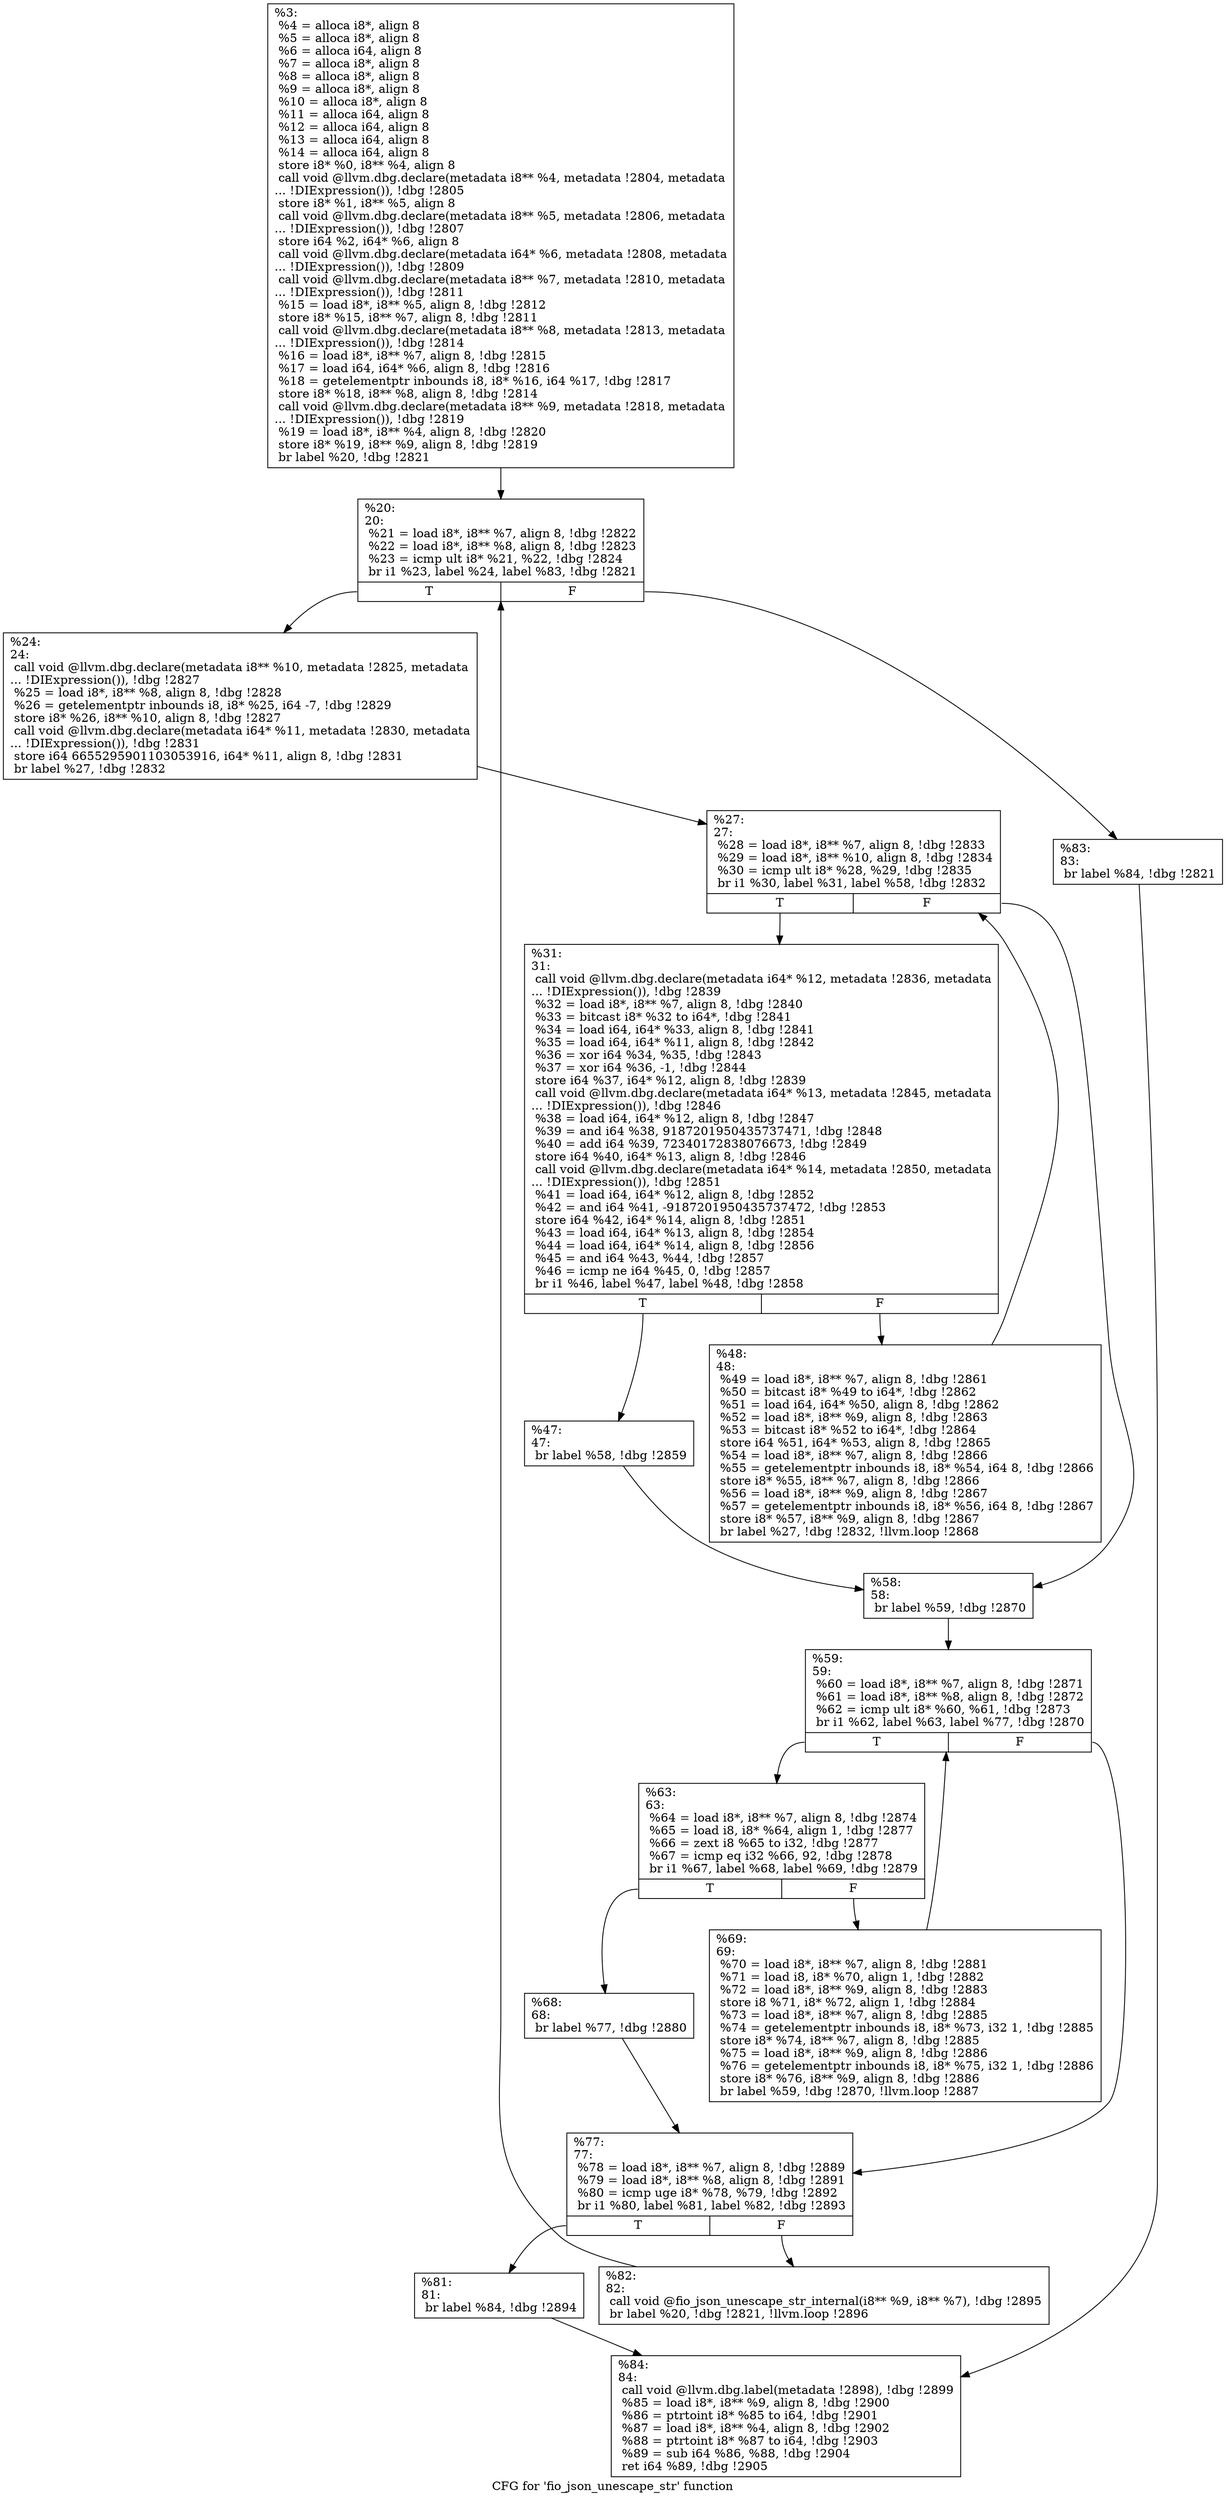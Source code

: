 digraph "CFG for 'fio_json_unescape_str' function" {
	label="CFG for 'fio_json_unescape_str' function";

	Node0x55685173bd30 [shape=record,label="{%3:\l  %4 = alloca i8*, align 8\l  %5 = alloca i8*, align 8\l  %6 = alloca i64, align 8\l  %7 = alloca i8*, align 8\l  %8 = alloca i8*, align 8\l  %9 = alloca i8*, align 8\l  %10 = alloca i8*, align 8\l  %11 = alloca i64, align 8\l  %12 = alloca i64, align 8\l  %13 = alloca i64, align 8\l  %14 = alloca i64, align 8\l  store i8* %0, i8** %4, align 8\l  call void @llvm.dbg.declare(metadata i8** %4, metadata !2804, metadata\l... !DIExpression()), !dbg !2805\l  store i8* %1, i8** %5, align 8\l  call void @llvm.dbg.declare(metadata i8** %5, metadata !2806, metadata\l... !DIExpression()), !dbg !2807\l  store i64 %2, i64* %6, align 8\l  call void @llvm.dbg.declare(metadata i64* %6, metadata !2808, metadata\l... !DIExpression()), !dbg !2809\l  call void @llvm.dbg.declare(metadata i8** %7, metadata !2810, metadata\l... !DIExpression()), !dbg !2811\l  %15 = load i8*, i8** %5, align 8, !dbg !2812\l  store i8* %15, i8** %7, align 8, !dbg !2811\l  call void @llvm.dbg.declare(metadata i8** %8, metadata !2813, metadata\l... !DIExpression()), !dbg !2814\l  %16 = load i8*, i8** %7, align 8, !dbg !2815\l  %17 = load i64, i64* %6, align 8, !dbg !2816\l  %18 = getelementptr inbounds i8, i8* %16, i64 %17, !dbg !2817\l  store i8* %18, i8** %8, align 8, !dbg !2814\l  call void @llvm.dbg.declare(metadata i8** %9, metadata !2818, metadata\l... !DIExpression()), !dbg !2819\l  %19 = load i8*, i8** %4, align 8, !dbg !2820\l  store i8* %19, i8** %9, align 8, !dbg !2819\l  br label %20, !dbg !2821\l}"];
	Node0x55685173bd30 -> Node0x55685173be90;
	Node0x55685173be90 [shape=record,label="{%20:\l20:                                               \l  %21 = load i8*, i8** %7, align 8, !dbg !2822\l  %22 = load i8*, i8** %8, align 8, !dbg !2823\l  %23 = icmp ult i8* %21, %22, !dbg !2824\l  br i1 %23, label %24, label %83, !dbg !2821\l|{<s0>T|<s1>F}}"];
	Node0x55685173be90:s0 -> Node0x55685173bee0;
	Node0x55685173be90:s1 -> Node0x55685173c2f0;
	Node0x55685173bee0 [shape=record,label="{%24:\l24:                                               \l  call void @llvm.dbg.declare(metadata i8** %10, metadata !2825, metadata\l... !DIExpression()), !dbg !2827\l  %25 = load i8*, i8** %8, align 8, !dbg !2828\l  %26 = getelementptr inbounds i8, i8* %25, i64 -7, !dbg !2829\l  store i8* %26, i8** %10, align 8, !dbg !2827\l  call void @llvm.dbg.declare(metadata i64* %11, metadata !2830, metadata\l... !DIExpression()), !dbg !2831\l  store i64 6655295901103053916, i64* %11, align 8, !dbg !2831\l  br label %27, !dbg !2832\l}"];
	Node0x55685173bee0 -> Node0x55685173bf30;
	Node0x55685173bf30 [shape=record,label="{%27:\l27:                                               \l  %28 = load i8*, i8** %7, align 8, !dbg !2833\l  %29 = load i8*, i8** %10, align 8, !dbg !2834\l  %30 = icmp ult i8* %28, %29, !dbg !2835\l  br i1 %30, label %31, label %58, !dbg !2832\l|{<s0>T|<s1>F}}"];
	Node0x55685173bf30:s0 -> Node0x55685173bf80;
	Node0x55685173bf30:s1 -> Node0x55685173c070;
	Node0x55685173bf80 [shape=record,label="{%31:\l31:                                               \l  call void @llvm.dbg.declare(metadata i64* %12, metadata !2836, metadata\l... !DIExpression()), !dbg !2839\l  %32 = load i8*, i8** %7, align 8, !dbg !2840\l  %33 = bitcast i8* %32 to i64*, !dbg !2841\l  %34 = load i64, i64* %33, align 8, !dbg !2841\l  %35 = load i64, i64* %11, align 8, !dbg !2842\l  %36 = xor i64 %34, %35, !dbg !2843\l  %37 = xor i64 %36, -1, !dbg !2844\l  store i64 %37, i64* %12, align 8, !dbg !2839\l  call void @llvm.dbg.declare(metadata i64* %13, metadata !2845, metadata\l... !DIExpression()), !dbg !2846\l  %38 = load i64, i64* %12, align 8, !dbg !2847\l  %39 = and i64 %38, 9187201950435737471, !dbg !2848\l  %40 = add i64 %39, 72340172838076673, !dbg !2849\l  store i64 %40, i64* %13, align 8, !dbg !2846\l  call void @llvm.dbg.declare(metadata i64* %14, metadata !2850, metadata\l... !DIExpression()), !dbg !2851\l  %41 = load i64, i64* %12, align 8, !dbg !2852\l  %42 = and i64 %41, -9187201950435737472, !dbg !2853\l  store i64 %42, i64* %14, align 8, !dbg !2851\l  %43 = load i64, i64* %13, align 8, !dbg !2854\l  %44 = load i64, i64* %14, align 8, !dbg !2856\l  %45 = and i64 %43, %44, !dbg !2857\l  %46 = icmp ne i64 %45, 0, !dbg !2857\l  br i1 %46, label %47, label %48, !dbg !2858\l|{<s0>T|<s1>F}}"];
	Node0x55685173bf80:s0 -> Node0x55685173bfd0;
	Node0x55685173bf80:s1 -> Node0x55685173c020;
	Node0x55685173bfd0 [shape=record,label="{%47:\l47:                                               \l  br label %58, !dbg !2859\l}"];
	Node0x55685173bfd0 -> Node0x55685173c070;
	Node0x55685173c020 [shape=record,label="{%48:\l48:                                               \l  %49 = load i8*, i8** %7, align 8, !dbg !2861\l  %50 = bitcast i8* %49 to i64*, !dbg !2862\l  %51 = load i64, i64* %50, align 8, !dbg !2862\l  %52 = load i8*, i8** %9, align 8, !dbg !2863\l  %53 = bitcast i8* %52 to i64*, !dbg !2864\l  store i64 %51, i64* %53, align 8, !dbg !2865\l  %54 = load i8*, i8** %7, align 8, !dbg !2866\l  %55 = getelementptr inbounds i8, i8* %54, i64 8, !dbg !2866\l  store i8* %55, i8** %7, align 8, !dbg !2866\l  %56 = load i8*, i8** %9, align 8, !dbg !2867\l  %57 = getelementptr inbounds i8, i8* %56, i64 8, !dbg !2867\l  store i8* %57, i8** %9, align 8, !dbg !2867\l  br label %27, !dbg !2832, !llvm.loop !2868\l}"];
	Node0x55685173c020 -> Node0x55685173bf30;
	Node0x55685173c070 [shape=record,label="{%58:\l58:                                               \l  br label %59, !dbg !2870\l}"];
	Node0x55685173c070 -> Node0x55685173c0c0;
	Node0x55685173c0c0 [shape=record,label="{%59:\l59:                                               \l  %60 = load i8*, i8** %7, align 8, !dbg !2871\l  %61 = load i8*, i8** %8, align 8, !dbg !2872\l  %62 = icmp ult i8* %60, %61, !dbg !2873\l  br i1 %62, label %63, label %77, !dbg !2870\l|{<s0>T|<s1>F}}"];
	Node0x55685173c0c0:s0 -> Node0x55685173c110;
	Node0x55685173c0c0:s1 -> Node0x55685173c200;
	Node0x55685173c110 [shape=record,label="{%63:\l63:                                               \l  %64 = load i8*, i8** %7, align 8, !dbg !2874\l  %65 = load i8, i8* %64, align 1, !dbg !2877\l  %66 = zext i8 %65 to i32, !dbg !2877\l  %67 = icmp eq i32 %66, 92, !dbg !2878\l  br i1 %67, label %68, label %69, !dbg !2879\l|{<s0>T|<s1>F}}"];
	Node0x55685173c110:s0 -> Node0x55685173c160;
	Node0x55685173c110:s1 -> Node0x55685173c1b0;
	Node0x55685173c160 [shape=record,label="{%68:\l68:                                               \l  br label %77, !dbg !2880\l}"];
	Node0x55685173c160 -> Node0x55685173c200;
	Node0x55685173c1b0 [shape=record,label="{%69:\l69:                                               \l  %70 = load i8*, i8** %7, align 8, !dbg !2881\l  %71 = load i8, i8* %70, align 1, !dbg !2882\l  %72 = load i8*, i8** %9, align 8, !dbg !2883\l  store i8 %71, i8* %72, align 1, !dbg !2884\l  %73 = load i8*, i8** %7, align 8, !dbg !2885\l  %74 = getelementptr inbounds i8, i8* %73, i32 1, !dbg !2885\l  store i8* %74, i8** %7, align 8, !dbg !2885\l  %75 = load i8*, i8** %9, align 8, !dbg !2886\l  %76 = getelementptr inbounds i8, i8* %75, i32 1, !dbg !2886\l  store i8* %76, i8** %9, align 8, !dbg !2886\l  br label %59, !dbg !2870, !llvm.loop !2887\l}"];
	Node0x55685173c1b0 -> Node0x55685173c0c0;
	Node0x55685173c200 [shape=record,label="{%77:\l77:                                               \l  %78 = load i8*, i8** %7, align 8, !dbg !2889\l  %79 = load i8*, i8** %8, align 8, !dbg !2891\l  %80 = icmp uge i8* %78, %79, !dbg !2892\l  br i1 %80, label %81, label %82, !dbg !2893\l|{<s0>T|<s1>F}}"];
	Node0x55685173c200:s0 -> Node0x55685173c250;
	Node0x55685173c200:s1 -> Node0x55685173c2a0;
	Node0x55685173c250 [shape=record,label="{%81:\l81:                                               \l  br label %84, !dbg !2894\l}"];
	Node0x55685173c250 -> Node0x55685173c340;
	Node0x55685173c2a0 [shape=record,label="{%82:\l82:                                               \l  call void @fio_json_unescape_str_internal(i8** %9, i8** %7), !dbg !2895\l  br label %20, !dbg !2821, !llvm.loop !2896\l}"];
	Node0x55685173c2a0 -> Node0x55685173be90;
	Node0x55685173c2f0 [shape=record,label="{%83:\l83:                                               \l  br label %84, !dbg !2821\l}"];
	Node0x55685173c2f0 -> Node0x55685173c340;
	Node0x55685173c340 [shape=record,label="{%84:\l84:                                               \l  call void @llvm.dbg.label(metadata !2898), !dbg !2899\l  %85 = load i8*, i8** %9, align 8, !dbg !2900\l  %86 = ptrtoint i8* %85 to i64, !dbg !2901\l  %87 = load i8*, i8** %4, align 8, !dbg !2902\l  %88 = ptrtoint i8* %87 to i64, !dbg !2903\l  %89 = sub i64 %86, %88, !dbg !2904\l  ret i64 %89, !dbg !2905\l}"];
}
